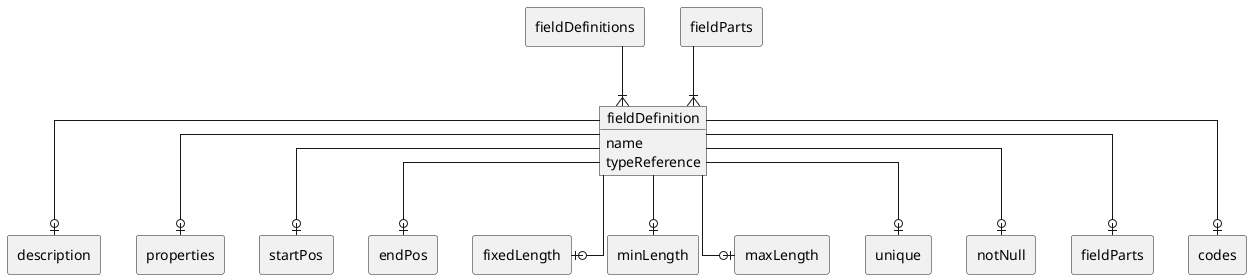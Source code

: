 @startuml
allowmixing
skinparam linetype ortho

rectangle "fieldDefinitions" as p1
rectangle "fieldParts" as p2
rectangle "description" as c1
rectangle "properties" as c2
rectangle "startPos" as c3
rectangle "endPos" as c4
rectangle "fixedLength" as c5
rectangle "minLength" as c6
rectangle "maxLength" as c7
rectangle "unique" as c8
rectangle "notNull" as c9
rectangle "fieldParts" as c10
rectangle "codes" as c11
object "fieldDefinition" as e
e : name
e : typeReference
p1 --|{ e
p2 --|{ e
e --o| c1
e --o| c2
e --o| c3
e --o| c4
e --o| c5
e --o| c6
e --o| c7
e --o| c8
e --o| c9
e --o| c10
e --o| c11
@enduml